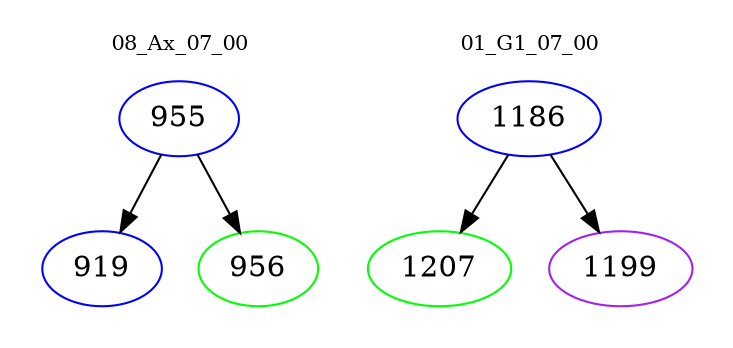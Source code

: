 digraph{
subgraph cluster_0 {
color = white
label = "08_Ax_07_00";
fontsize=10;
T0_955 [label="955", color="blue"]
T0_955 -> T0_919 [color="black"]
T0_919 [label="919", color="blue"]
T0_955 -> T0_956 [color="black"]
T0_956 [label="956", color="green"]
}
subgraph cluster_1 {
color = white
label = "01_G1_07_00";
fontsize=10;
T1_1186 [label="1186", color="blue"]
T1_1186 -> T1_1207 [color="black"]
T1_1207 [label="1207", color="green"]
T1_1186 -> T1_1199 [color="black"]
T1_1199 [label="1199", color="purple"]
}
}
